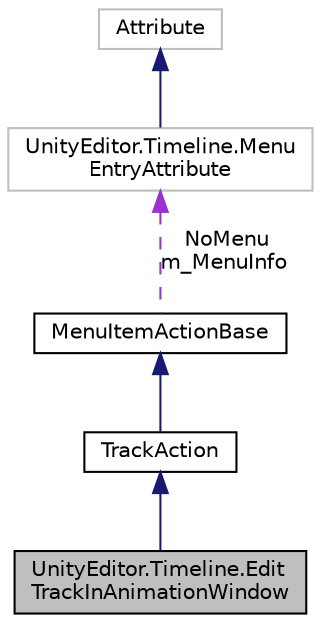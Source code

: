 digraph "UnityEditor.Timeline.EditTrackInAnimationWindow"
{
 // LATEX_PDF_SIZE
  edge [fontname="Helvetica",fontsize="10",labelfontname="Helvetica",labelfontsize="10"];
  node [fontname="Helvetica",fontsize="10",shape=record];
  Node1 [label="UnityEditor.Timeline.Edit\lTrackInAnimationWindow",height=0.2,width=0.4,color="black", fillcolor="grey75", style="filled", fontcolor="black",tooltip=" "];
  Node2 -> Node1 [dir="back",color="midnightblue",fontsize="10",style="solid",fontname="Helvetica"];
  Node2 [label="TrackAction",height=0.2,width=0.4,color="black", fillcolor="white", style="filled",URL="$class_unity_editor_1_1_timeline_1_1_track_action.html",tooltip=" "];
  Node3 -> Node2 [dir="back",color="midnightblue",fontsize="10",style="solid",fontname="Helvetica"];
  Node3 [label="MenuItemActionBase",height=0.2,width=0.4,color="black", fillcolor="white", style="filled",URL="$class_unity_editor_1_1_timeline_1_1_menu_item_action_base.html",tooltip=" "];
  Node4 -> Node3 [dir="back",color="darkorchid3",fontsize="10",style="dashed",label=" NoMenu\nm_MenuInfo" ,fontname="Helvetica"];
  Node4 [label="UnityEditor.Timeline.Menu\lEntryAttribute",height=0.2,width=0.4,color="grey75", fillcolor="white", style="filled",tooltip="Used to indicate path and priority of classes that are auto added to the menu"];
  Node5 -> Node4 [dir="back",color="midnightblue",fontsize="10",style="solid",fontname="Helvetica"];
  Node5 [label="Attribute",height=0.2,width=0.4,color="grey75", fillcolor="white", style="filled",tooltip=" "];
}
